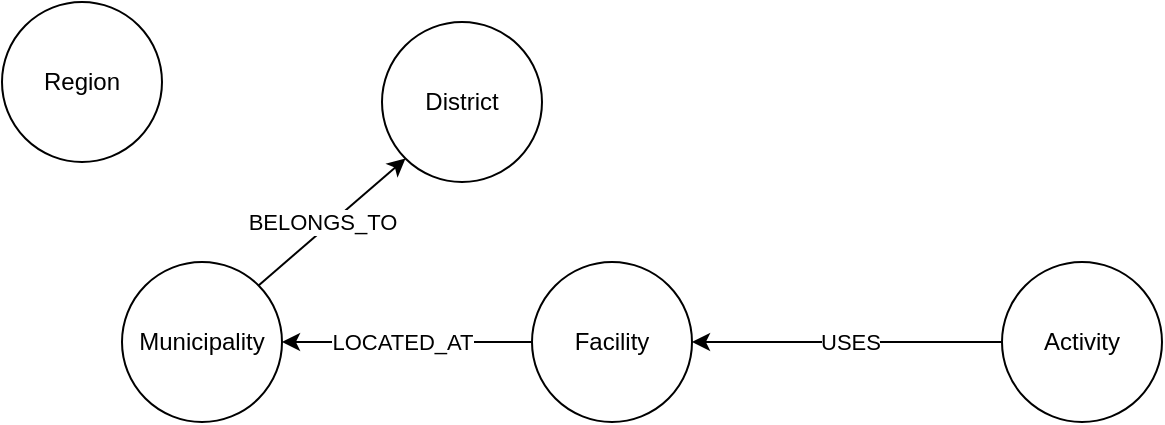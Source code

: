 <mxfile>
    <diagram id="WRaaHnAnH4i0tcQryUTG" name="Page-1">
        <mxGraphModel dx="1124" dy="487" grid="1" gridSize="10" guides="1" tooltips="1" connect="1" arrows="1" fold="1" page="1" pageScale="1" pageWidth="850" pageHeight="1100" math="0" shadow="0">
            <root>
                <mxCell id="0"/>
                <mxCell id="1" parent="0"/>
                <mxCell id="2" value="Facility" style="ellipse;whiteSpace=wrap;html=1;aspect=fixed;" vertex="1" parent="1">
                    <mxGeometry x="385" y="510" width="80" height="80" as="geometry"/>
                </mxCell>
                <mxCell id="10" style="edgeStyle=none;html=1;exitX=1;exitY=0;exitDx=0;exitDy=0;entryX=0;entryY=1;entryDx=0;entryDy=0;" edge="1" parent="1" source="3" target="9">
                    <mxGeometry relative="1" as="geometry"/>
                </mxCell>
                <mxCell id="11" value="BELONGS_TO" style="edgeLabel;html=1;align=center;verticalAlign=middle;resizable=0;points=[];" vertex="1" connectable="0" parent="10">
                    <mxGeometry x="-0.279" y="1" relative="1" as="geometry">
                        <mxPoint x="6" y="-8" as="offset"/>
                    </mxGeometry>
                </mxCell>
                <mxCell id="3" value="Municipality" style="ellipse;whiteSpace=wrap;html=1;aspect=fixed;" vertex="1" parent="1">
                    <mxGeometry x="180" y="510" width="80" height="80" as="geometry"/>
                </mxCell>
                <mxCell id="4" value="" style="endArrow=classic;html=1;entryX=1;entryY=0.5;entryDx=0;entryDy=0;exitX=0;exitY=0.5;exitDx=0;exitDy=0;" edge="1" parent="1" source="2" target="3">
                    <mxGeometry width="50" height="50" relative="1" as="geometry">
                        <mxPoint x="480" y="610" as="sourcePoint"/>
                        <mxPoint x="530" y="560" as="targetPoint"/>
                    </mxGeometry>
                </mxCell>
                <mxCell id="5" value="LOCATED_AT" style="edgeLabel;html=1;align=center;verticalAlign=middle;resizable=0;points=[];" vertex="1" connectable="0" parent="4">
                    <mxGeometry x="0.276" y="1" relative="1" as="geometry">
                        <mxPoint x="15" y="-1" as="offset"/>
                    </mxGeometry>
                </mxCell>
                <mxCell id="7" style="edgeStyle=none;html=1;entryX=1;entryY=0.5;entryDx=0;entryDy=0;" edge="1" parent="1" source="6" target="2">
                    <mxGeometry relative="1" as="geometry"/>
                </mxCell>
                <mxCell id="8" value="USES" style="edgeLabel;html=1;align=center;verticalAlign=middle;resizable=0;points=[];" vertex="1" connectable="0" parent="7">
                    <mxGeometry x="0.36" y="-1" relative="1" as="geometry">
                        <mxPoint x="29" y="1" as="offset"/>
                    </mxGeometry>
                </mxCell>
                <mxCell id="6" value="Activity" style="ellipse;whiteSpace=wrap;html=1;aspect=fixed;" vertex="1" parent="1">
                    <mxGeometry x="620" y="510" width="80" height="80" as="geometry"/>
                </mxCell>
                <mxCell id="9" value="District" style="ellipse;whiteSpace=wrap;html=1;aspect=fixed;" vertex="1" parent="1">
                    <mxGeometry x="310" y="390" width="80" height="80" as="geometry"/>
                </mxCell>
                <mxCell id="12" value="Region" style="ellipse;whiteSpace=wrap;html=1;aspect=fixed;" vertex="1" parent="1">
                    <mxGeometry x="120" y="380" width="80" height="80" as="geometry"/>
                </mxCell>
            </root>
        </mxGraphModel>
    </diagram>
</mxfile>